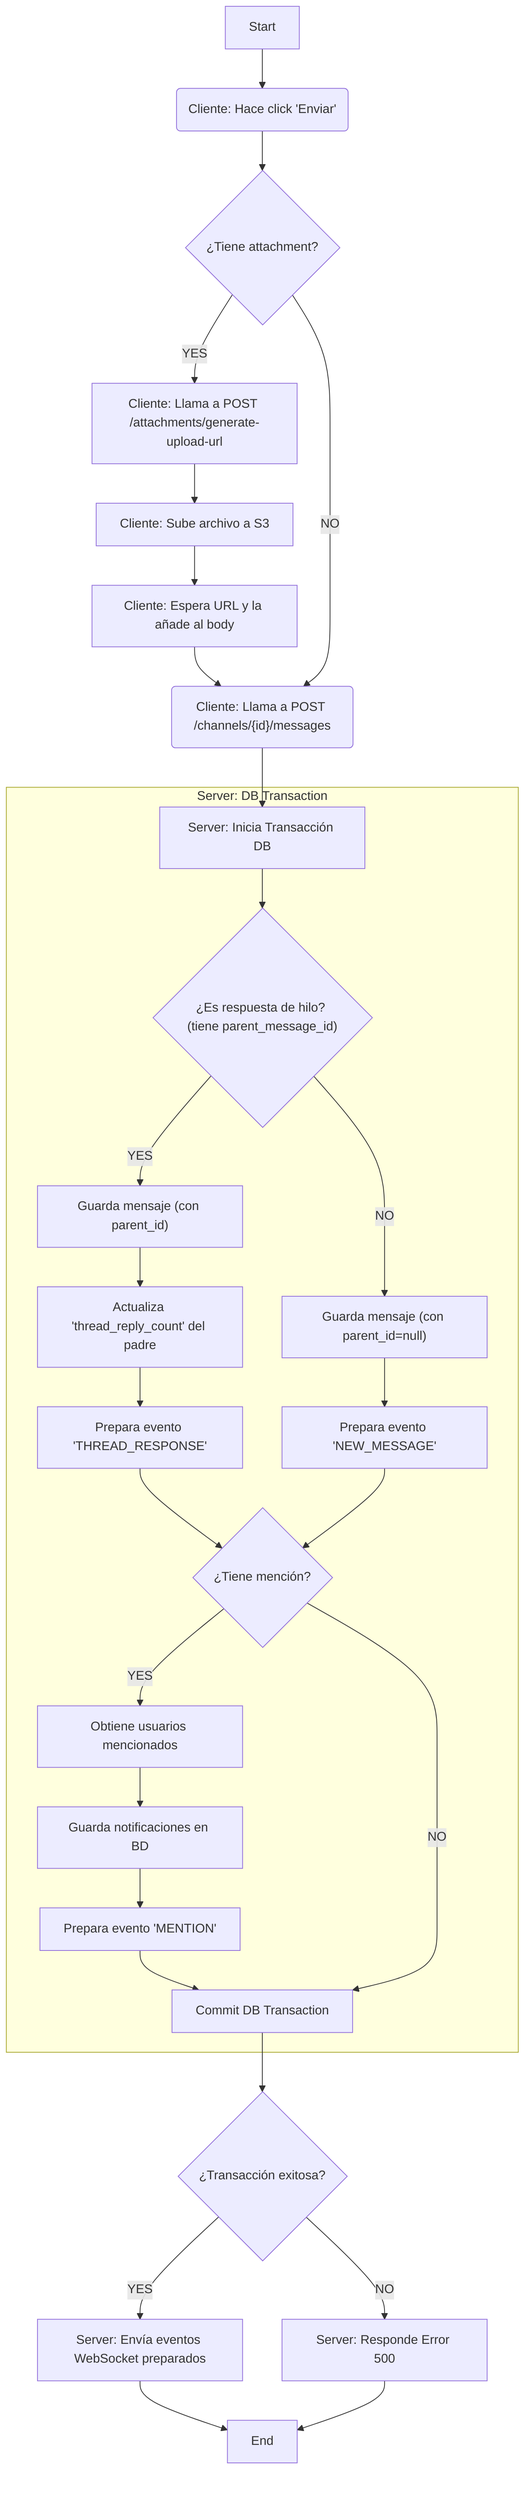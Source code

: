 graph TD
    A[Start] --> B("Cliente: Hace click 'Enviar'");
    B --> C{"¿Tiene attachment?"};

    C -- YES --> D["Cliente: Llama a POST /attachments/generate-upload-url"];
    D --> E["Cliente: Sube archivo a S3"];
    E --> F["Cliente: Espera URL y la añade al body"];
    F --> G("Cliente: Llama a POST /channels/{id}/messages");
    
    C -- NO --> G; 

    G --> H["Server: Inicia Transacción DB"];
    
    subgraph "Server: DB Transaction"
        direction TB
        H --> I{"¿Es respuesta de hilo? (tiene parent_message_id)"};
        
        I -- YES --> J["Guarda mensaje (con parent_id)"];
        J --> K["Actualiza 'thread_reply_count' del padre"];
        K --> L["Prepara evento 'THREAD_RESPONSE'"];
        
        I -- NO --> M["Guarda mensaje (con parent_id=null)"];
        M --> N["Prepara evento 'NEW_MESSAGE'"];
        
        L --> O{"¿Tiene mención?"};
        N --> O;
        
        O -- YES --> P["Obtiene usuarios mencionados"];
        P --> Q["Guarda notificaciones en BD"];
        Q --> R["Prepara evento 'MENTION'"];
        
        R --> S["Commit DB Transaction"];
        O -- NO --> S;
    end

    S --> T{"¿Transacción exitosa?"};
    T -- YES --> U["Server: Envía eventos WebSocket preparados"];
    T -- NO --> V["Server: Responde Error 500"];
    
    U --> W[End];
    V --> W[End];